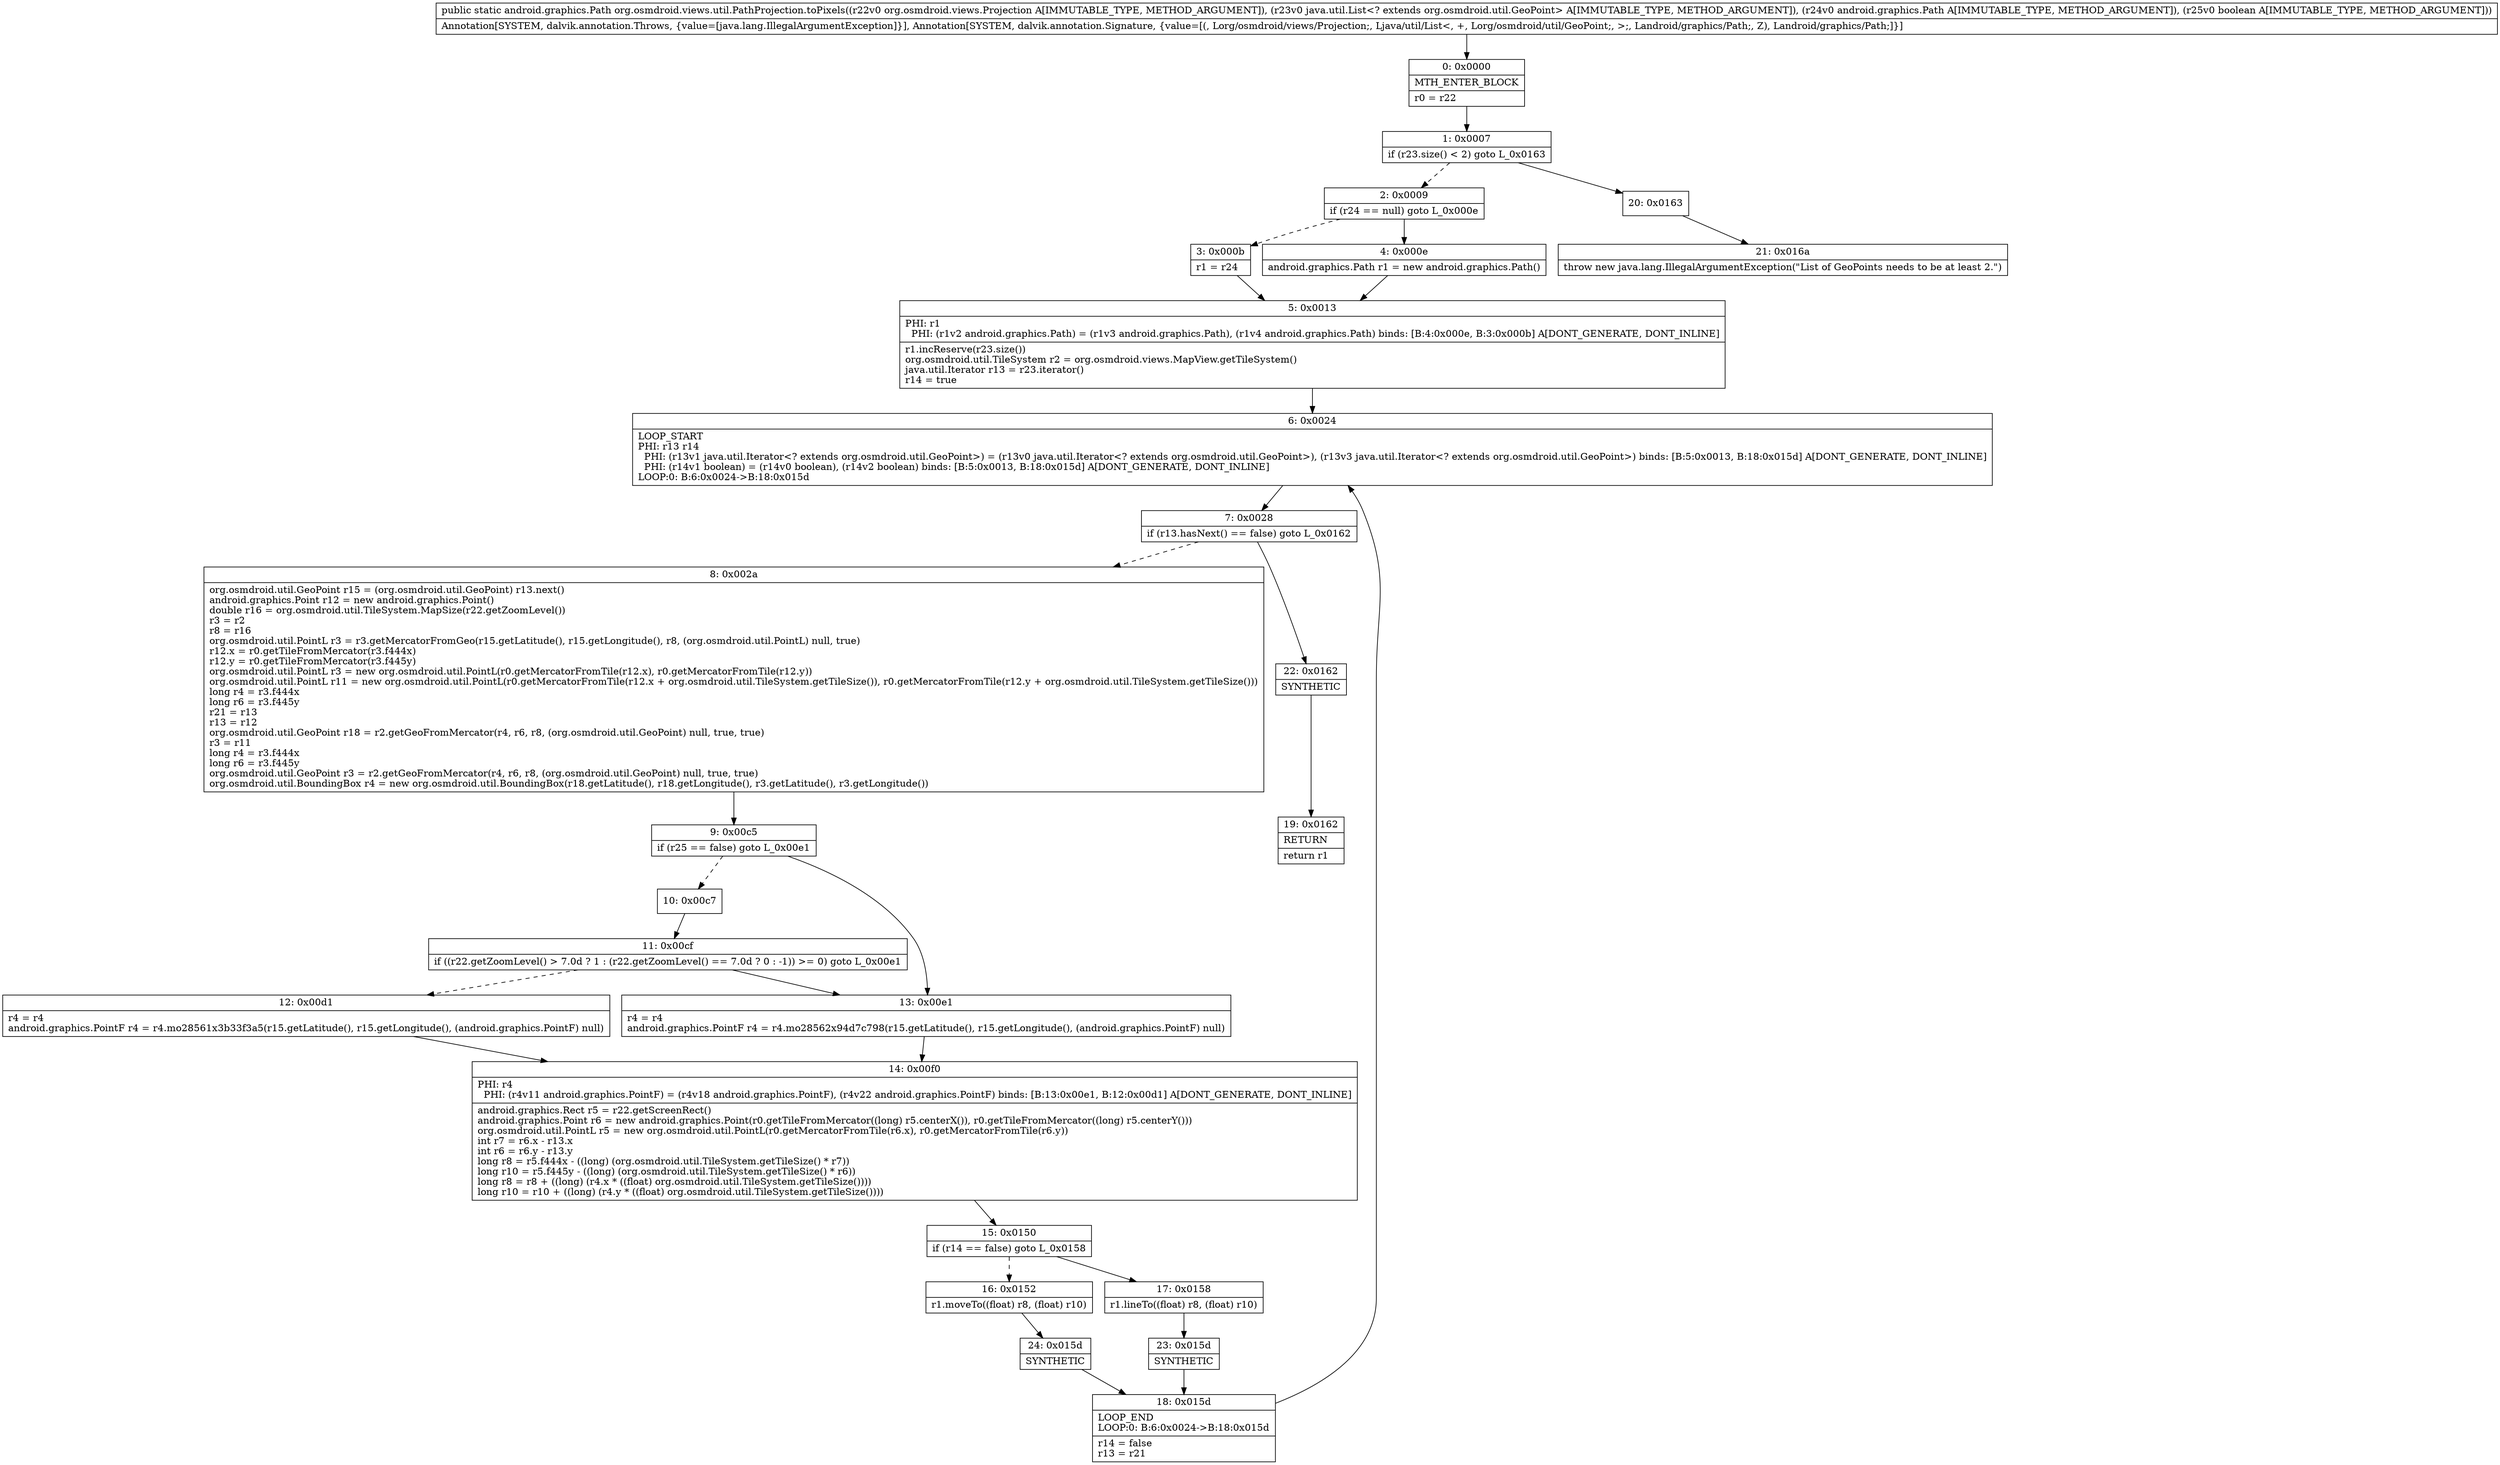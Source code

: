 digraph "CFG fororg.osmdroid.views.util.PathProjection.toPixels(Lorg\/osmdroid\/views\/Projection;Ljava\/util\/List;Landroid\/graphics\/Path;Z)Landroid\/graphics\/Path;" {
Node_0 [shape=record,label="{0\:\ 0x0000|MTH_ENTER_BLOCK\l|r0 = r22\l}"];
Node_1 [shape=record,label="{1\:\ 0x0007|if (r23.size() \< 2) goto L_0x0163\l}"];
Node_2 [shape=record,label="{2\:\ 0x0009|if (r24 == null) goto L_0x000e\l}"];
Node_3 [shape=record,label="{3\:\ 0x000b|r1 = r24\l}"];
Node_4 [shape=record,label="{4\:\ 0x000e|android.graphics.Path r1 = new android.graphics.Path()\l}"];
Node_5 [shape=record,label="{5\:\ 0x0013|PHI: r1 \l  PHI: (r1v2 android.graphics.Path) = (r1v3 android.graphics.Path), (r1v4 android.graphics.Path) binds: [B:4:0x000e, B:3:0x000b] A[DONT_GENERATE, DONT_INLINE]\l|r1.incReserve(r23.size())\lorg.osmdroid.util.TileSystem r2 = org.osmdroid.views.MapView.getTileSystem()\ljava.util.Iterator r13 = r23.iterator()\lr14 = true\l}"];
Node_6 [shape=record,label="{6\:\ 0x0024|LOOP_START\lPHI: r13 r14 \l  PHI: (r13v1 java.util.Iterator\<? extends org.osmdroid.util.GeoPoint\>) = (r13v0 java.util.Iterator\<? extends org.osmdroid.util.GeoPoint\>), (r13v3 java.util.Iterator\<? extends org.osmdroid.util.GeoPoint\>) binds: [B:5:0x0013, B:18:0x015d] A[DONT_GENERATE, DONT_INLINE]\l  PHI: (r14v1 boolean) = (r14v0 boolean), (r14v2 boolean) binds: [B:5:0x0013, B:18:0x015d] A[DONT_GENERATE, DONT_INLINE]\lLOOP:0: B:6:0x0024\-\>B:18:0x015d\l}"];
Node_7 [shape=record,label="{7\:\ 0x0028|if (r13.hasNext() == false) goto L_0x0162\l}"];
Node_8 [shape=record,label="{8\:\ 0x002a|org.osmdroid.util.GeoPoint r15 = (org.osmdroid.util.GeoPoint) r13.next()\landroid.graphics.Point r12 = new android.graphics.Point()\ldouble r16 = org.osmdroid.util.TileSystem.MapSize(r22.getZoomLevel())\lr3 = r2\lr8 = r16\lorg.osmdroid.util.PointL r3 = r3.getMercatorFromGeo(r15.getLatitude(), r15.getLongitude(), r8, (org.osmdroid.util.PointL) null, true)\lr12.x = r0.getTileFromMercator(r3.f444x)\lr12.y = r0.getTileFromMercator(r3.f445y)\lorg.osmdroid.util.PointL r3 = new org.osmdroid.util.PointL(r0.getMercatorFromTile(r12.x), r0.getMercatorFromTile(r12.y))\lorg.osmdroid.util.PointL r11 = new org.osmdroid.util.PointL(r0.getMercatorFromTile(r12.x + org.osmdroid.util.TileSystem.getTileSize()), r0.getMercatorFromTile(r12.y + org.osmdroid.util.TileSystem.getTileSize()))\llong r4 = r3.f444x\llong r6 = r3.f445y\lr21 = r13\lr13 = r12\lorg.osmdroid.util.GeoPoint r18 = r2.getGeoFromMercator(r4, r6, r8, (org.osmdroid.util.GeoPoint) null, true, true)\lr3 = r11\llong r4 = r3.f444x\llong r6 = r3.f445y\lorg.osmdroid.util.GeoPoint r3 = r2.getGeoFromMercator(r4, r6, r8, (org.osmdroid.util.GeoPoint) null, true, true)\lorg.osmdroid.util.BoundingBox r4 = new org.osmdroid.util.BoundingBox(r18.getLatitude(), r18.getLongitude(), r3.getLatitude(), r3.getLongitude())\l}"];
Node_9 [shape=record,label="{9\:\ 0x00c5|if (r25 == false) goto L_0x00e1\l}"];
Node_10 [shape=record,label="{10\:\ 0x00c7}"];
Node_11 [shape=record,label="{11\:\ 0x00cf|if ((r22.getZoomLevel() \> 7.0d ? 1 : (r22.getZoomLevel() == 7.0d ? 0 : \-1)) \>= 0) goto L_0x00e1\l}"];
Node_12 [shape=record,label="{12\:\ 0x00d1|r4 = r4\landroid.graphics.PointF r4 = r4.mo28561x3b33f3a5(r15.getLatitude(), r15.getLongitude(), (android.graphics.PointF) null)\l}"];
Node_13 [shape=record,label="{13\:\ 0x00e1|r4 = r4\landroid.graphics.PointF r4 = r4.mo28562x94d7c798(r15.getLatitude(), r15.getLongitude(), (android.graphics.PointF) null)\l}"];
Node_14 [shape=record,label="{14\:\ 0x00f0|PHI: r4 \l  PHI: (r4v11 android.graphics.PointF) = (r4v18 android.graphics.PointF), (r4v22 android.graphics.PointF) binds: [B:13:0x00e1, B:12:0x00d1] A[DONT_GENERATE, DONT_INLINE]\l|android.graphics.Rect r5 = r22.getScreenRect()\landroid.graphics.Point r6 = new android.graphics.Point(r0.getTileFromMercator((long) r5.centerX()), r0.getTileFromMercator((long) r5.centerY()))\lorg.osmdroid.util.PointL r5 = new org.osmdroid.util.PointL(r0.getMercatorFromTile(r6.x), r0.getMercatorFromTile(r6.y))\lint r7 = r6.x \- r13.x\lint r6 = r6.y \- r13.y\llong r8 = r5.f444x \- ((long) (org.osmdroid.util.TileSystem.getTileSize() * r7))\llong r10 = r5.f445y \- ((long) (org.osmdroid.util.TileSystem.getTileSize() * r6))\llong r8 = r8 + ((long) (r4.x * ((float) org.osmdroid.util.TileSystem.getTileSize())))\llong r10 = r10 + ((long) (r4.y * ((float) org.osmdroid.util.TileSystem.getTileSize())))\l}"];
Node_15 [shape=record,label="{15\:\ 0x0150|if (r14 == false) goto L_0x0158\l}"];
Node_16 [shape=record,label="{16\:\ 0x0152|r1.moveTo((float) r8, (float) r10)\l}"];
Node_17 [shape=record,label="{17\:\ 0x0158|r1.lineTo((float) r8, (float) r10)\l}"];
Node_18 [shape=record,label="{18\:\ 0x015d|LOOP_END\lLOOP:0: B:6:0x0024\-\>B:18:0x015d\l|r14 = false\lr13 = r21\l}"];
Node_19 [shape=record,label="{19\:\ 0x0162|RETURN\l|return r1\l}"];
Node_20 [shape=record,label="{20\:\ 0x0163}"];
Node_21 [shape=record,label="{21\:\ 0x016a|throw new java.lang.IllegalArgumentException(\"List of GeoPoints needs to be at least 2.\")\l}"];
Node_22 [shape=record,label="{22\:\ 0x0162|SYNTHETIC\l}"];
Node_23 [shape=record,label="{23\:\ 0x015d|SYNTHETIC\l}"];
Node_24 [shape=record,label="{24\:\ 0x015d|SYNTHETIC\l}"];
MethodNode[shape=record,label="{public static android.graphics.Path org.osmdroid.views.util.PathProjection.toPixels((r22v0 org.osmdroid.views.Projection A[IMMUTABLE_TYPE, METHOD_ARGUMENT]), (r23v0 java.util.List\<? extends org.osmdroid.util.GeoPoint\> A[IMMUTABLE_TYPE, METHOD_ARGUMENT]), (r24v0 android.graphics.Path A[IMMUTABLE_TYPE, METHOD_ARGUMENT]), (r25v0 boolean A[IMMUTABLE_TYPE, METHOD_ARGUMENT]))  | Annotation[SYSTEM, dalvik.annotation.Throws, \{value=[java.lang.IllegalArgumentException]\}], Annotation[SYSTEM, dalvik.annotation.Signature, \{value=[(, Lorg\/osmdroid\/views\/Projection;, Ljava\/util\/List\<, +, Lorg\/osmdroid\/util\/GeoPoint;, \>;, Landroid\/graphics\/Path;, Z), Landroid\/graphics\/Path;]\}]\l}"];
MethodNode -> Node_0;
Node_0 -> Node_1;
Node_1 -> Node_2[style=dashed];
Node_1 -> Node_20;
Node_2 -> Node_3[style=dashed];
Node_2 -> Node_4;
Node_3 -> Node_5;
Node_4 -> Node_5;
Node_5 -> Node_6;
Node_6 -> Node_7;
Node_7 -> Node_8[style=dashed];
Node_7 -> Node_22;
Node_8 -> Node_9;
Node_9 -> Node_10[style=dashed];
Node_9 -> Node_13;
Node_10 -> Node_11;
Node_11 -> Node_12[style=dashed];
Node_11 -> Node_13;
Node_12 -> Node_14;
Node_13 -> Node_14;
Node_14 -> Node_15;
Node_15 -> Node_16[style=dashed];
Node_15 -> Node_17;
Node_16 -> Node_24;
Node_17 -> Node_23;
Node_18 -> Node_6;
Node_20 -> Node_21;
Node_22 -> Node_19;
Node_23 -> Node_18;
Node_24 -> Node_18;
}

